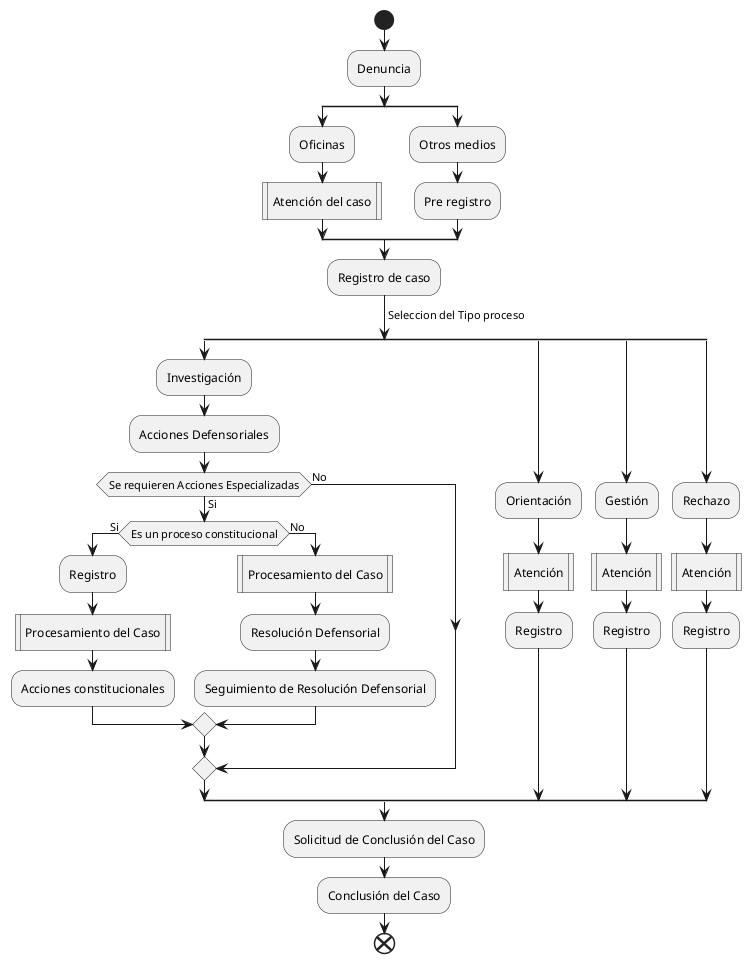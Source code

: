 @startuml flujo_del_sistema
start
:Denuncia;
split
  :Oficinas;
  :Atención del caso|
split again
  :Otros medios;
  :Pre registro;
end split
:Registro de caso;
-> Seleccion del Tipo proceso;
split
  :Investigación;
  :Acciones Defensoriales;
  if (Se requieren Acciones Especializadas) then (Si)
    if (Es un proceso constitucional) then (Si)
      :Registro;
      :Procesamiento del Caso|
      :Acciones constitucionales;
    else (No)
      :Procesamiento del Caso|
      :Resolución Defensorial;
      :Seguimiento de Resolución Defensorial;
    endif
  else (No)
  endif
split again
  :Orientación;
  :Atención|
  :Registro;
split again
  :Gestión;
  :Atención|
  :Registro;
split again
  :Rechazo;
  :Atención|
  :Registro;
end split
:Solicitud de Conclusión del Caso;
:Conclusión del Caso;
end
@enduml
